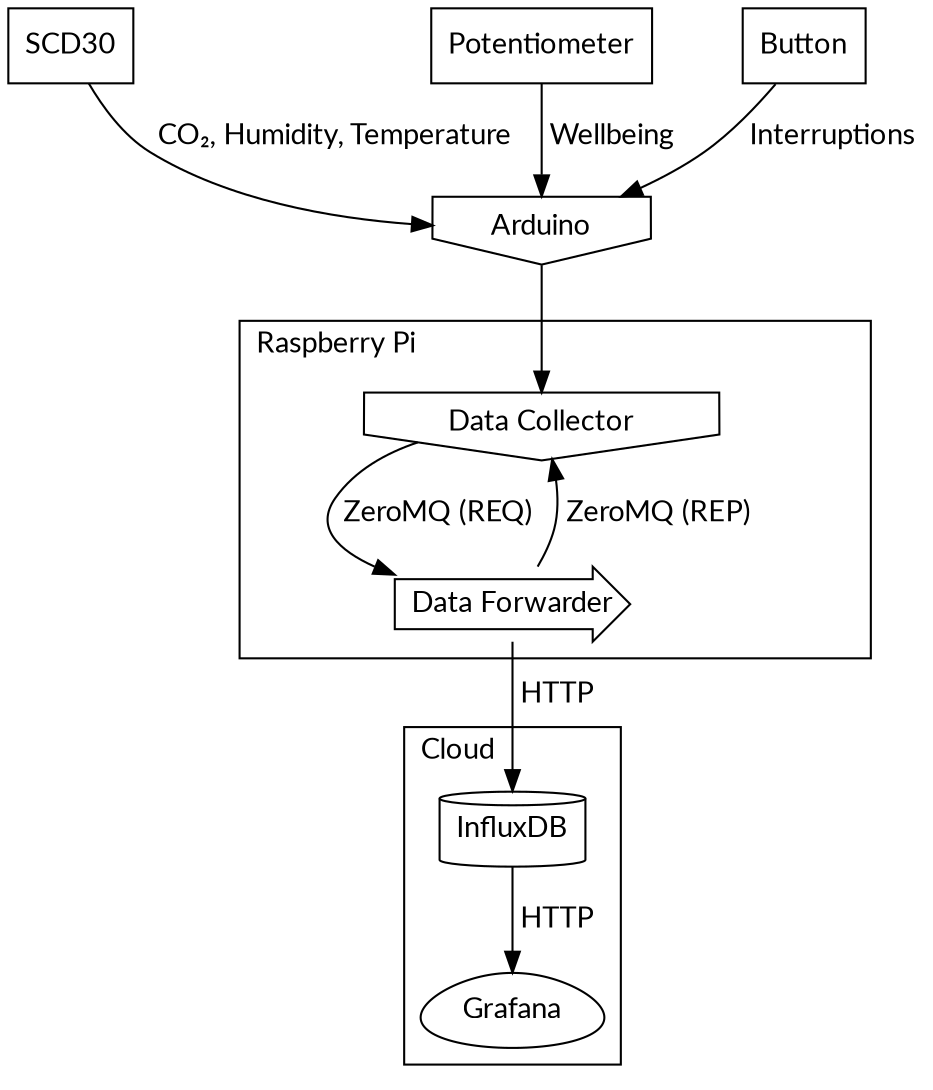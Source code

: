 digraph architecture {
	dpi="300";
	graph [fontname="Lato", nodesep="0.6"];
	node [fontname="Lato"];
	edge [fontname="Lato"];

    "SCD30" [shape=rect];
    "Potentiometer" [shape=rect];
    "Button" [shape=rect];

    "Arduino" [shape=invhouse];

    "SCD30" -> "Arduino" [label=" CO₂, Humidity, Temperature "];
    "Potentiometer" -> "Arduino" [label=" Wellbeing "];
    "Button" -> "Arduino" [label=" Interruptions "];

	subgraph cluster_raspi {
		fontname="Lato";
		label="Raspberry Pi";
        labeljust="l";

        "Data Collector" [shape=invhouse];
        "Data Forwarder" [shape=rarrow];

        "Data Collector" -> "Data Forwarder" [label=" ZeroMQ (REQ) "];
        "Data Forwarder" -> "Data Collector" [label=" ZeroMQ (REP) "];
    }

    "Arduino" -> "Data Collector";

    subgraph cluster_cloud {
		fontname="Lato";
		label="Cloud";
        labeljust="l";

        "InfluxDB" [shape=cylinder];
        "Grafana" [shape=egg];
    }

    "Data Forwarder" -> "InfluxDB" [label=" HTTP "];
    "InfluxDB" -> "Grafana" [label=" HTTP "];
}
